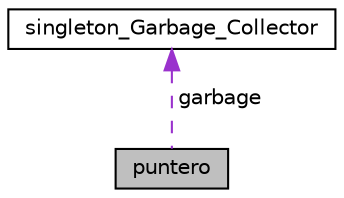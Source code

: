 digraph "puntero"
{
  edge [fontname="Helvetica",fontsize="10",labelfontname="Helvetica",labelfontsize="10"];
  node [fontname="Helvetica",fontsize="10",shape=record];
  Node1 [label="puntero",height=0.2,width=0.4,color="black", fillcolor="grey75", style="filled", fontcolor="black"];
  Node2 -> Node1 [dir="back",color="darkorchid3",fontsize="10",style="dashed",label=" garbage" ,fontname="Helvetica"];
  Node2 [label="singleton_Garbage_Collector",height=0.2,width=0.4,color="black", fillcolor="white", style="filled",URL="$classsingleton___garbage___collector.html"];
}
